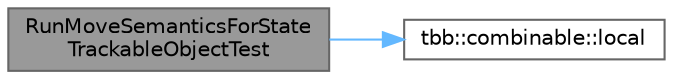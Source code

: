 digraph "RunMoveSemanticsForStateTrackableObjectTest"
{
 // LATEX_PDF_SIZE
  bgcolor="transparent";
  edge [fontname=Helvetica,fontsize=10,labelfontname=Helvetica,labelfontsize=10];
  node [fontname=Helvetica,fontsize=10,shape=box,height=0.2,width=0.4];
  rankdir="LR";
  Node1 [id="Node000001",label="RunMoveSemanticsForState\lTrackableObjectTest",height=0.2,width=0.4,color="gray40", fillcolor="grey60", style="filled", fontcolor="black",tooltip=" "];
  Node1 -> Node2 [id="edge1_Node000001_Node000002",color="steelblue1",style="solid",tooltip=" "];
  Node2 [id="Node000002",label="tbb::combinable::local",height=0.2,width=0.4,color="grey40", fillcolor="white", style="filled",URL="$classtbb_1_1combinable.html#a31272a4707609a9a94738620454cc4d0",tooltip=" "];
}
